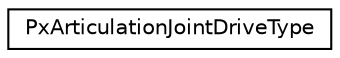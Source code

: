 digraph "Graphical Class Hierarchy"
{
  edge [fontname="Helvetica",fontsize="10",labelfontname="Helvetica",labelfontsize="10"];
  node [fontname="Helvetica",fontsize="10",shape=record];
  rankdir="LR";
  Node0 [label="PxArticulationJointDriveType",height=0.2,width=0.4,color="black", fillcolor="white", style="filled",URL="$structPxArticulationJointDriveType.html",tooltip="The type of joint drive to use for the articulation joint. "];
}
